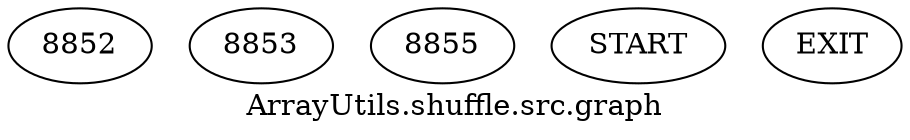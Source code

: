 /* --------------------------------------------------- */
/* Generated by Dr. Garbage Control Flow Graph Factory */
/* http://www.drgarbage.com                            */
/* Version: 4.5.0.201508311741                         */
/* Retrieved on: 2020-01-06 13:45:16.373               */
/* --------------------------------------------------- */
digraph "ArrayUtils.shuffle.src.graph" {
 graph [label="ArrayUtils.shuffle.src.graph"];
 2 [label="8852" ]
 3 [label="8853" ]
 4 [label="8855" ]
 5 [label="START" ]
 6 [label="EXIT" ]
 3  2
 5  2
 2  3
 2  4
 4  6
}
